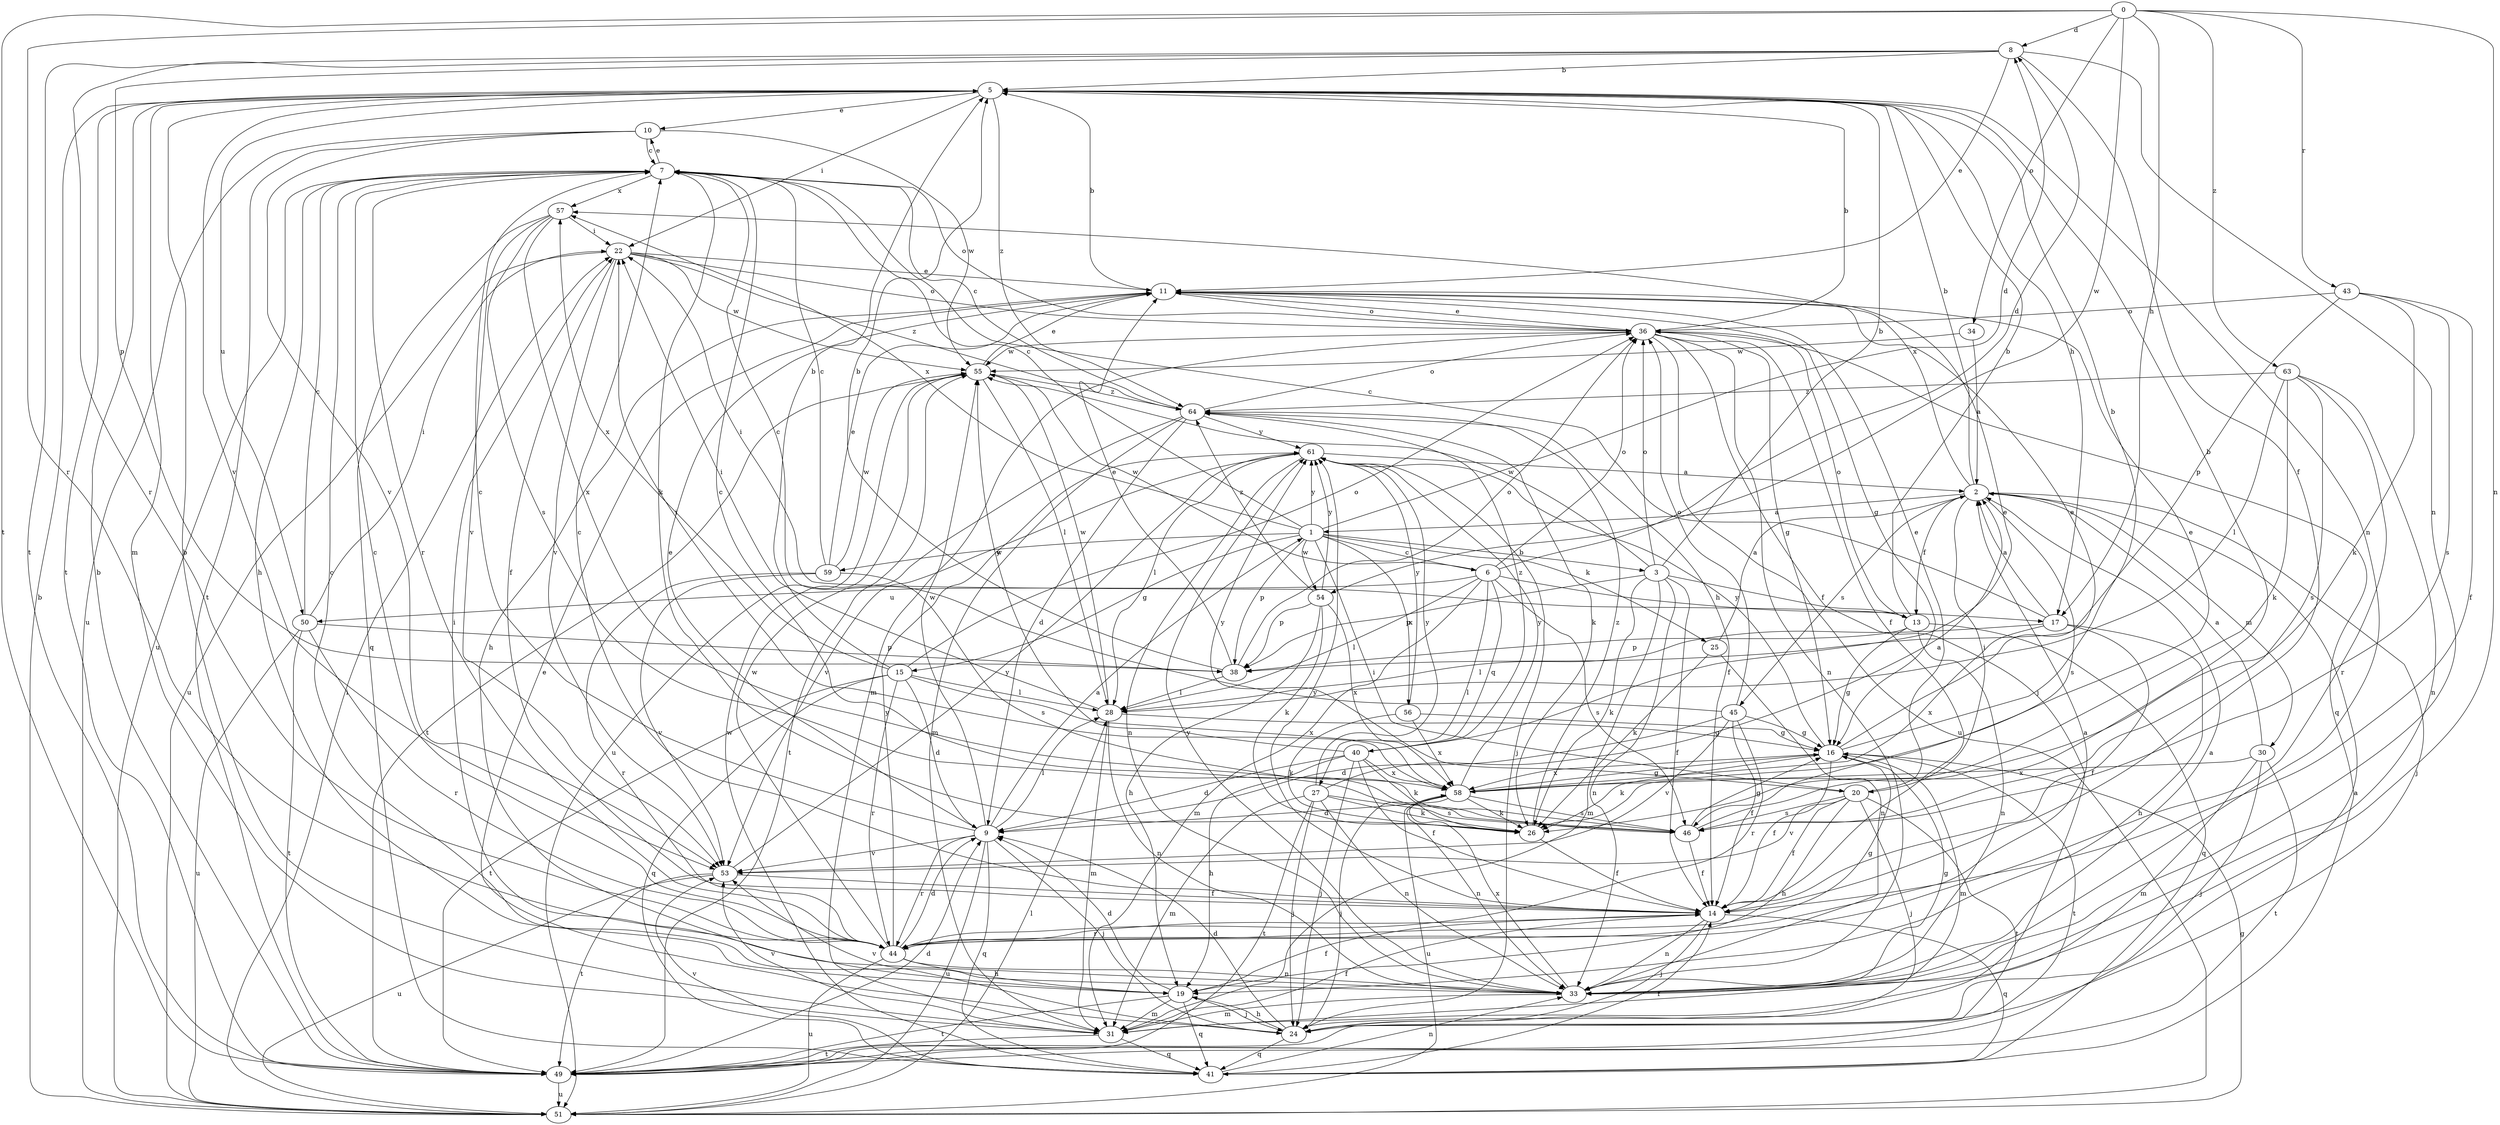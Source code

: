 strict digraph  {
0;
1;
2;
3;
5;
6;
7;
8;
9;
10;
11;
13;
14;
15;
16;
17;
19;
20;
22;
24;
25;
26;
27;
28;
30;
31;
33;
34;
36;
38;
40;
41;
43;
44;
45;
46;
49;
50;
51;
53;
54;
55;
56;
57;
58;
59;
61;
63;
64;
0 -> 8  [label=d];
0 -> 17  [label=h];
0 -> 33  [label=n];
0 -> 34  [label=o];
0 -> 43  [label=r];
0 -> 44  [label=r];
0 -> 49  [label=t];
0 -> 54  [label=w];
0 -> 63  [label=z];
1 -> 3  [label=b];
1 -> 6  [label=c];
1 -> 7  [label=c];
1 -> 8  [label=d];
1 -> 15  [label=g];
1 -> 20  [label=i];
1 -> 25  [label=k];
1 -> 38  [label=p];
1 -> 54  [label=w];
1 -> 56  [label=x];
1 -> 57  [label=x];
1 -> 59  [label=y];
1 -> 61  [label=y];
2 -> 1  [label=a];
2 -> 5  [label=b];
2 -> 13  [label=f];
2 -> 20  [label=i];
2 -> 24  [label=j];
2 -> 30  [label=m];
2 -> 45  [label=s];
2 -> 46  [label=s];
2 -> 57  [label=x];
3 -> 5  [label=b];
3 -> 13  [label=f];
3 -> 14  [label=f];
3 -> 26  [label=k];
3 -> 31  [label=m];
3 -> 33  [label=n];
3 -> 36  [label=o];
3 -> 38  [label=p];
3 -> 55  [label=w];
5 -> 10  [label=e];
5 -> 17  [label=h];
5 -> 22  [label=i];
5 -> 31  [label=m];
5 -> 33  [label=n];
5 -> 49  [label=t];
5 -> 50  [label=u];
5 -> 53  [label=v];
5 -> 64  [label=z];
6 -> 8  [label=d];
6 -> 17  [label=h];
6 -> 27  [label=l];
6 -> 28  [label=l];
6 -> 31  [label=m];
6 -> 36  [label=o];
6 -> 40  [label=q];
6 -> 46  [label=s];
6 -> 50  [label=u];
6 -> 55  [label=w];
7 -> 10  [label=e];
7 -> 19  [label=h];
7 -> 26  [label=k];
7 -> 36  [label=o];
7 -> 44  [label=r];
7 -> 51  [label=u];
7 -> 57  [label=x];
8 -> 5  [label=b];
8 -> 11  [label=e];
8 -> 14  [label=f];
8 -> 33  [label=n];
8 -> 38  [label=p];
8 -> 44  [label=r];
8 -> 49  [label=t];
9 -> 1  [label=a];
9 -> 7  [label=c];
9 -> 11  [label=e];
9 -> 24  [label=j];
9 -> 28  [label=l];
9 -> 41  [label=q];
9 -> 44  [label=r];
9 -> 51  [label=u];
9 -> 53  [label=v];
9 -> 55  [label=w];
10 -> 7  [label=c];
10 -> 49  [label=t];
10 -> 51  [label=u];
10 -> 53  [label=v];
10 -> 55  [label=w];
11 -> 5  [label=b];
11 -> 16  [label=g];
11 -> 19  [label=h];
11 -> 36  [label=o];
13 -> 5  [label=b];
13 -> 16  [label=g];
13 -> 22  [label=i];
13 -> 33  [label=n];
13 -> 36  [label=o];
13 -> 38  [label=p];
13 -> 41  [label=q];
14 -> 7  [label=c];
14 -> 24  [label=j];
14 -> 33  [label=n];
14 -> 41  [label=q];
14 -> 44  [label=r];
14 -> 61  [label=y];
15 -> 5  [label=b];
15 -> 9  [label=d];
15 -> 28  [label=l];
15 -> 36  [label=o];
15 -> 41  [label=q];
15 -> 44  [label=r];
15 -> 49  [label=t];
15 -> 57  [label=x];
15 -> 58  [label=x];
16 -> 5  [label=b];
16 -> 11  [label=e];
16 -> 14  [label=f];
16 -> 26  [label=k];
16 -> 31  [label=m];
16 -> 49  [label=t];
16 -> 58  [label=x];
16 -> 61  [label=y];
17 -> 2  [label=a];
17 -> 7  [label=c];
17 -> 14  [label=f];
17 -> 19  [label=h];
17 -> 28  [label=l];
17 -> 58  [label=x];
19 -> 9  [label=d];
19 -> 14  [label=f];
19 -> 24  [label=j];
19 -> 31  [label=m];
19 -> 41  [label=q];
19 -> 49  [label=t];
20 -> 11  [label=e];
20 -> 14  [label=f];
20 -> 19  [label=h];
20 -> 24  [label=j];
20 -> 46  [label=s];
20 -> 49  [label=t];
20 -> 53  [label=v];
20 -> 61  [label=y];
22 -> 11  [label=e];
22 -> 14  [label=f];
22 -> 36  [label=o];
22 -> 51  [label=u];
22 -> 53  [label=v];
22 -> 55  [label=w];
22 -> 64  [label=z];
24 -> 9  [label=d];
24 -> 11  [label=e];
24 -> 19  [label=h];
24 -> 41  [label=q];
24 -> 53  [label=v];
25 -> 2  [label=a];
25 -> 26  [label=k];
25 -> 33  [label=n];
26 -> 14  [label=f];
26 -> 64  [label=z];
27 -> 2  [label=a];
27 -> 24  [label=j];
27 -> 26  [label=k];
27 -> 31  [label=m];
27 -> 33  [label=n];
27 -> 46  [label=s];
27 -> 49  [label=t];
27 -> 61  [label=y];
28 -> 16  [label=g];
28 -> 22  [label=i];
28 -> 31  [label=m];
28 -> 33  [label=n];
28 -> 55  [label=w];
30 -> 2  [label=a];
30 -> 24  [label=j];
30 -> 31  [label=m];
30 -> 49  [label=t];
30 -> 58  [label=x];
31 -> 5  [label=b];
31 -> 14  [label=f];
31 -> 41  [label=q];
31 -> 49  [label=t];
31 -> 53  [label=v];
33 -> 2  [label=a];
33 -> 7  [label=c];
33 -> 16  [label=g];
33 -> 22  [label=i];
33 -> 31  [label=m];
33 -> 58  [label=x];
33 -> 61  [label=y];
34 -> 2  [label=a];
34 -> 55  [label=w];
36 -> 5  [label=b];
36 -> 11  [label=e];
36 -> 14  [label=f];
36 -> 16  [label=g];
36 -> 24  [label=j];
36 -> 31  [label=m];
36 -> 33  [label=n];
36 -> 41  [label=q];
36 -> 51  [label=u];
36 -> 55  [label=w];
38 -> 5  [label=b];
38 -> 11  [label=e];
38 -> 28  [label=l];
38 -> 36  [label=o];
40 -> 9  [label=d];
40 -> 11  [label=e];
40 -> 14  [label=f];
40 -> 19  [label=h];
40 -> 24  [label=j];
40 -> 26  [label=k];
40 -> 55  [label=w];
40 -> 58  [label=x];
40 -> 64  [label=z];
41 -> 14  [label=f];
41 -> 33  [label=n];
41 -> 53  [label=v];
41 -> 55  [label=w];
43 -> 14  [label=f];
43 -> 26  [label=k];
43 -> 36  [label=o];
43 -> 38  [label=p];
43 -> 46  [label=s];
44 -> 2  [label=a];
44 -> 7  [label=c];
44 -> 9  [label=d];
44 -> 16  [label=g];
44 -> 19  [label=h];
44 -> 33  [label=n];
44 -> 51  [label=u];
44 -> 55  [label=w];
44 -> 61  [label=y];
45 -> 7  [label=c];
45 -> 9  [label=d];
45 -> 14  [label=f];
45 -> 16  [label=g];
45 -> 36  [label=o];
45 -> 44  [label=r];
45 -> 53  [label=v];
46 -> 5  [label=b];
46 -> 7  [label=c];
46 -> 14  [label=f];
46 -> 16  [label=g];
49 -> 2  [label=a];
49 -> 5  [label=b];
49 -> 9  [label=d];
49 -> 51  [label=u];
50 -> 7  [label=c];
50 -> 22  [label=i];
50 -> 38  [label=p];
50 -> 44  [label=r];
50 -> 49  [label=t];
50 -> 51  [label=u];
51 -> 5  [label=b];
51 -> 16  [label=g];
51 -> 22  [label=i];
51 -> 28  [label=l];
53 -> 14  [label=f];
53 -> 49  [label=t];
53 -> 51  [label=u];
53 -> 61  [label=y];
54 -> 19  [label=h];
54 -> 26  [label=k];
54 -> 38  [label=p];
54 -> 58  [label=x];
54 -> 61  [label=y];
54 -> 64  [label=z];
55 -> 11  [label=e];
55 -> 28  [label=l];
55 -> 49  [label=t];
55 -> 51  [label=u];
55 -> 64  [label=z];
56 -> 16  [label=g];
56 -> 26  [label=k];
56 -> 58  [label=x];
56 -> 61  [label=y];
57 -> 22  [label=i];
57 -> 41  [label=q];
57 -> 46  [label=s];
57 -> 53  [label=v];
57 -> 58  [label=x];
58 -> 9  [label=d];
58 -> 11  [label=e];
58 -> 16  [label=g];
58 -> 22  [label=i];
58 -> 24  [label=j];
58 -> 26  [label=k];
58 -> 33  [label=n];
58 -> 46  [label=s];
58 -> 51  [label=u];
58 -> 61  [label=y];
59 -> 7  [label=c];
59 -> 11  [label=e];
59 -> 44  [label=r];
59 -> 46  [label=s];
59 -> 53  [label=v];
59 -> 55  [label=w];
61 -> 2  [label=a];
61 -> 24  [label=j];
61 -> 28  [label=l];
61 -> 33  [label=n];
61 -> 53  [label=v];
63 -> 26  [label=k];
63 -> 28  [label=l];
63 -> 33  [label=n];
63 -> 44  [label=r];
63 -> 46  [label=s];
63 -> 64  [label=z];
64 -> 7  [label=c];
64 -> 9  [label=d];
64 -> 14  [label=f];
64 -> 26  [label=k];
64 -> 31  [label=m];
64 -> 36  [label=o];
64 -> 49  [label=t];
64 -> 61  [label=y];
}
